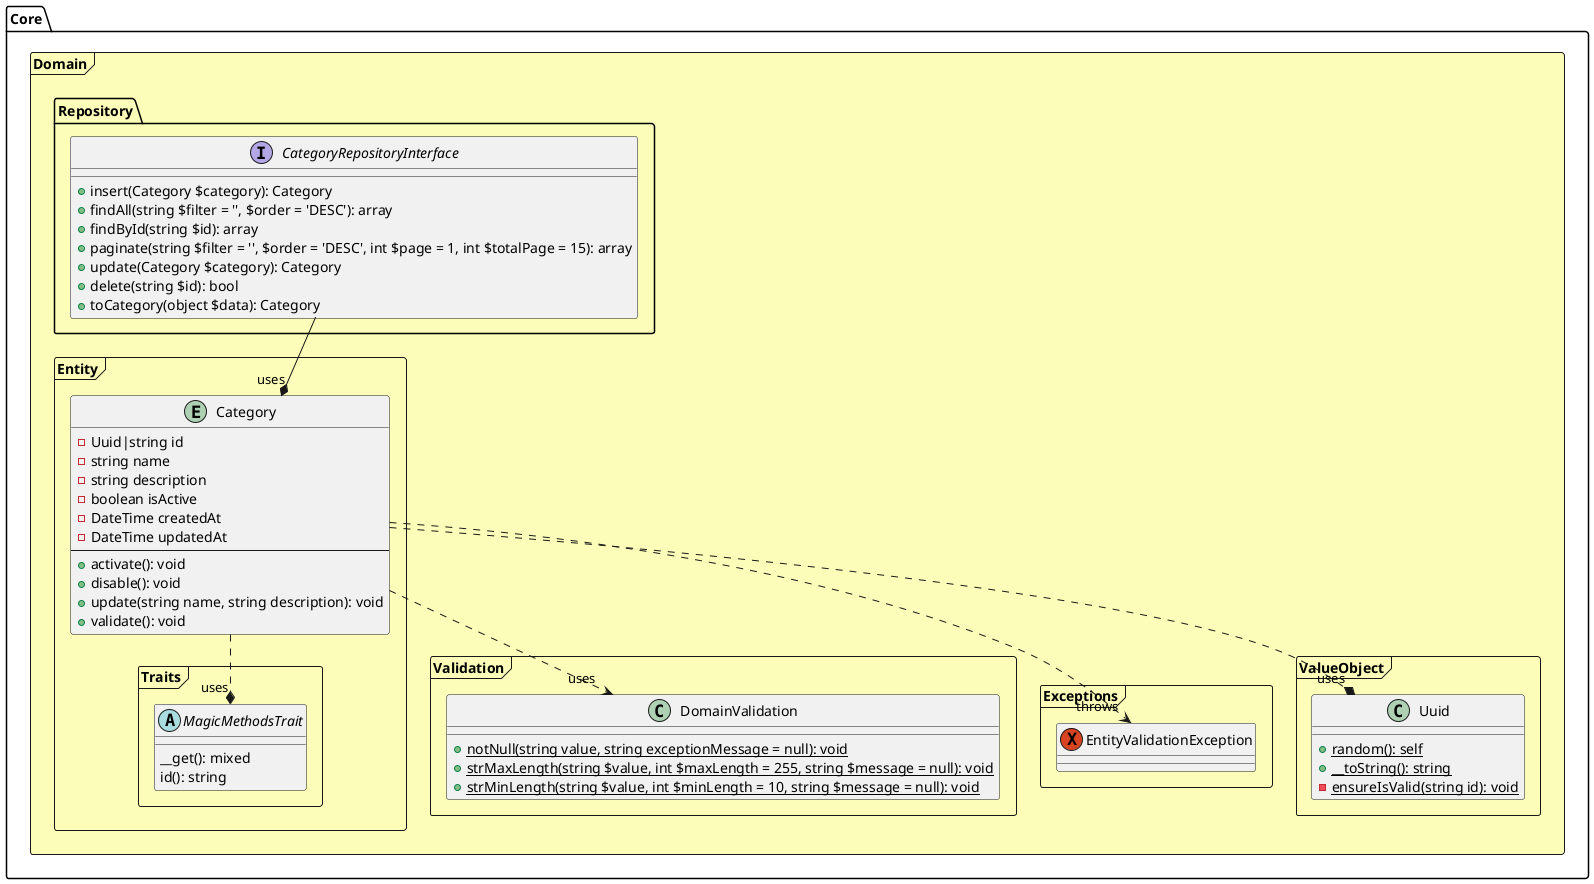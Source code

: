 @startuml Diagrama de Classe

' cores amarelo #fbfdb8 , vermelho #ffa19c, verde #a3fcb9, azul #a7d7d7
package "Core" {
    package "Domain" <<Frame>> #fbfdb8 {
        package "Validation" <<Frame>> {
            class DomainValidation {
                + {static} notNull(string value, string exceptionMessage = null): void
                + {static} strMaxLength(string $value, int $maxLength = 255, string $message = null): void
                + {static} strMinLength(string $value, int $minLength = 10, string $message = null): void
            }
        }

        package "Exceptions" <<Frame>> {
            exception EntityValidationException {

            }
        }

        package "ValueObject" <<Frame>>{
            class Uuid {
                + {static} random(): self
                + {static} __toString(): string
                - {static} ensureIsValid(string id): void
            }
        }

        package "Repository" {
            interface CategoryRepositoryInterface {
                + insert(Category $category): Category
                + findAll(string $filter = '', $order = 'DESC'): array
                + findById(string $id): array
                + paginate(string $filter = '', $order = 'DESC', int $page = 1, int $totalPage = 15): array
                + update(Category $category): Category
                + delete(string $id): bool
                + toCategory(object $data): Category
            }
        }
        
        package "Entity" <<Frame>>{
            ' - private #protected +public ~package private

            package "Traits" <<Frame>>{
                abstract class MagicMethodsTrait {
                    __get(): mixed
                    id(): string
                }
            }

            Entity Category {
                - Uuid|string id
                - string name
                - string description
                - boolean isActive
                - DateTime createdAt
                - DateTime updatedAt
                ---
                + activate(): void
                + disable(): void
                + update(string name, string description): void
                + validate(): void
            }
        }
    }
}

Category ..* "uses" MagicMethodsTrait
Category ..> "uses" DomainValidation
Category ..* "uses" Uuid

CategoryRepositoryInterface --* "uses" Category

Category ..> "throws" EntityValidationException
@enduml